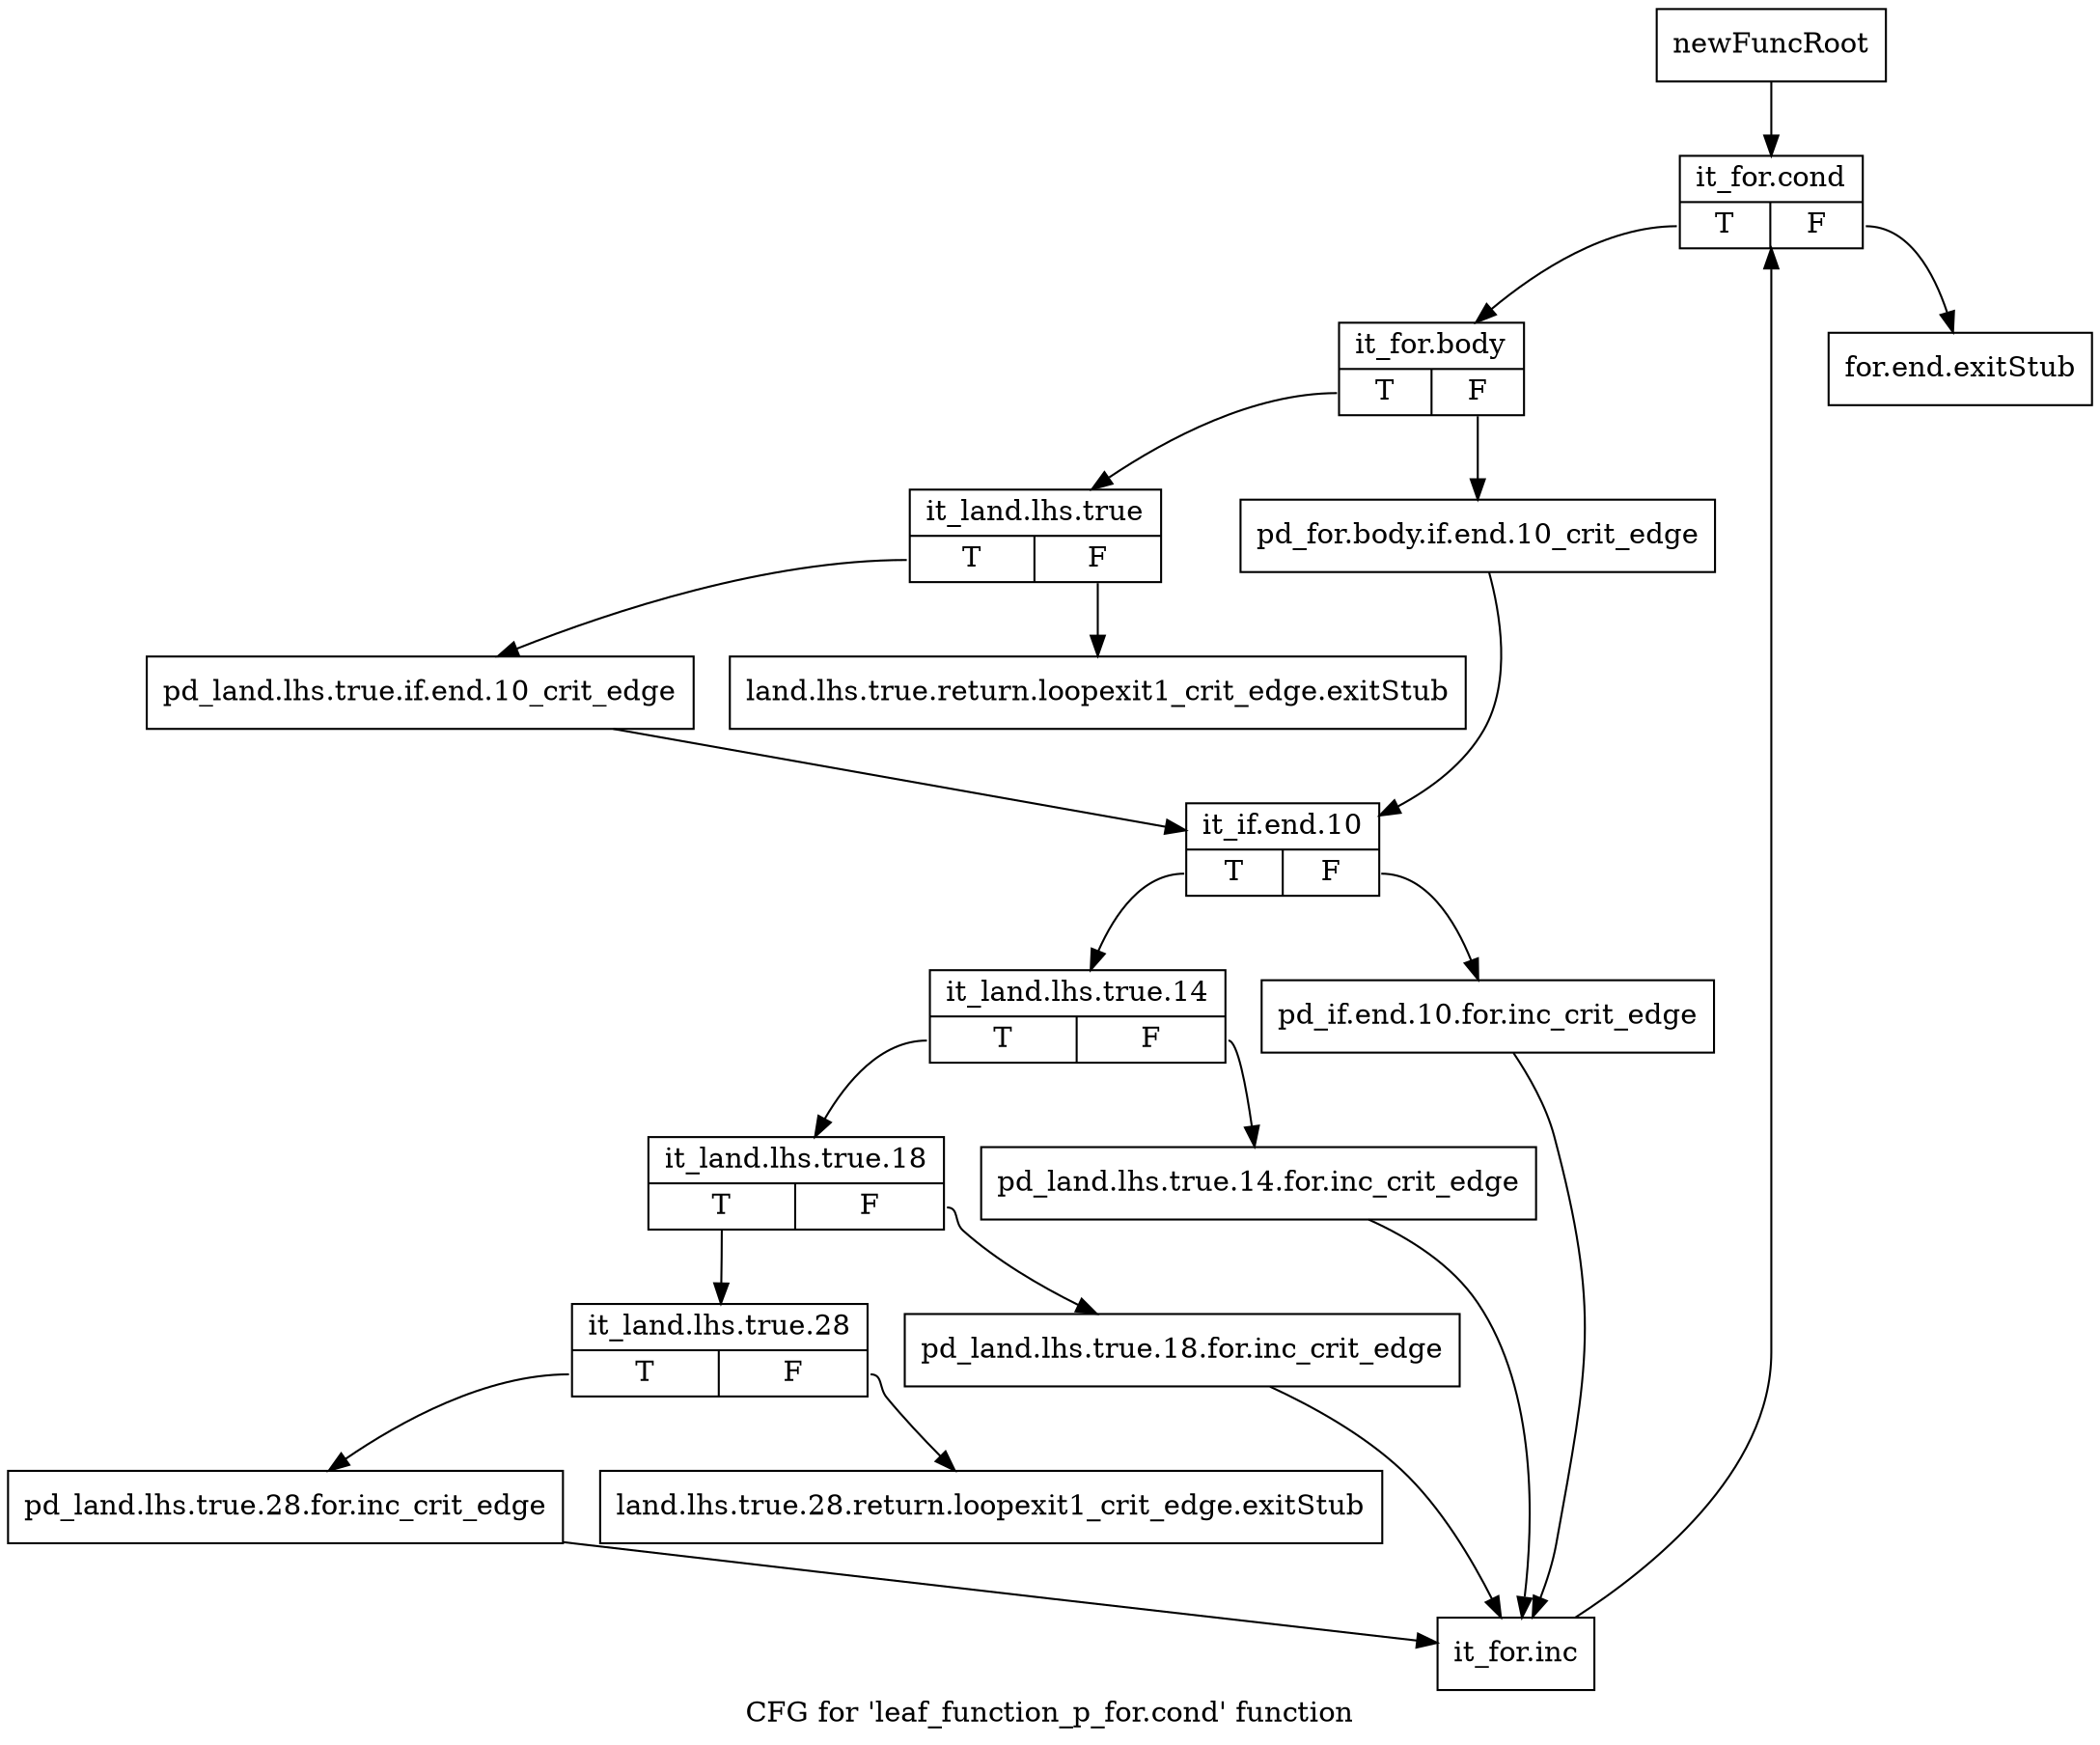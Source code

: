digraph "CFG for 'leaf_function_p_for.cond' function" {
	label="CFG for 'leaf_function_p_for.cond' function";

	Node0xae56170 [shape=record,label="{newFuncRoot}"];
	Node0xae56170 -> Node0xae663d0;
	Node0xae662e0 [shape=record,label="{for.end.exitStub}"];
	Node0xae66330 [shape=record,label="{land.lhs.true.return.loopexit1_crit_edge.exitStub}"];
	Node0xae66380 [shape=record,label="{land.lhs.true.28.return.loopexit1_crit_edge.exitStub}"];
	Node0xae663d0 [shape=record,label="{it_for.cond|{<s0>T|<s1>F}}"];
	Node0xae663d0:s0 -> Node0xae66420;
	Node0xae663d0:s1 -> Node0xae662e0;
	Node0xae66420 [shape=record,label="{it_for.body|{<s0>T|<s1>F}}"];
	Node0xae66420:s0 -> Node0xae664c0;
	Node0xae66420:s1 -> Node0xae66470;
	Node0xae66470 [shape=record,label="{pd_for.body.if.end.10_crit_edge}"];
	Node0xae66470 -> Node0xae66560;
	Node0xae664c0 [shape=record,label="{it_land.lhs.true|{<s0>T|<s1>F}}"];
	Node0xae664c0:s0 -> Node0xae66510;
	Node0xae664c0:s1 -> Node0xae66330;
	Node0xae66510 [shape=record,label="{pd_land.lhs.true.if.end.10_crit_edge}"];
	Node0xae66510 -> Node0xae66560;
	Node0xae66560 [shape=record,label="{it_if.end.10|{<s0>T|<s1>F}}"];
	Node0xae66560:s0 -> Node0xae66600;
	Node0xae66560:s1 -> Node0xae665b0;
	Node0xae665b0 [shape=record,label="{pd_if.end.10.for.inc_crit_edge}"];
	Node0xae665b0 -> Node0xae667e0;
	Node0xae66600 [shape=record,label="{it_land.lhs.true.14|{<s0>T|<s1>F}}"];
	Node0xae66600:s0 -> Node0xae666a0;
	Node0xae66600:s1 -> Node0xae66650;
	Node0xae66650 [shape=record,label="{pd_land.lhs.true.14.for.inc_crit_edge}"];
	Node0xae66650 -> Node0xae667e0;
	Node0xae666a0 [shape=record,label="{it_land.lhs.true.18|{<s0>T|<s1>F}}"];
	Node0xae666a0:s0 -> Node0xae66740;
	Node0xae666a0:s1 -> Node0xae666f0;
	Node0xae666f0 [shape=record,label="{pd_land.lhs.true.18.for.inc_crit_edge}"];
	Node0xae666f0 -> Node0xae667e0;
	Node0xae66740 [shape=record,label="{it_land.lhs.true.28|{<s0>T|<s1>F}}"];
	Node0xae66740:s0 -> Node0xae66790;
	Node0xae66740:s1 -> Node0xae66380;
	Node0xae66790 [shape=record,label="{pd_land.lhs.true.28.for.inc_crit_edge}"];
	Node0xae66790 -> Node0xae667e0;
	Node0xae667e0 [shape=record,label="{it_for.inc}"];
	Node0xae667e0 -> Node0xae663d0;
}
